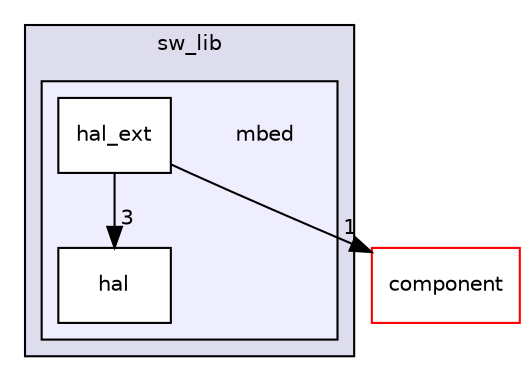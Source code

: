 digraph "mbed" {
  compound=true
  node [ fontsize="10", fontname="Helvetica"];
  edge [ labelfontsize="10", labelfontname="Helvetica"];
  subgraph clusterdir_91cf82b8388ba308ddfe17c7b1476a41 {
    graph [ bgcolor="#ddddee", pencolor="black", label="sw_lib" fontname="Helvetica", fontsize="10", URL="dir_91cf82b8388ba308ddfe17c7b1476a41.html"]
  subgraph clusterdir_d752387d37b25b2ddfb0bd02d399f93a {
    graph [ bgcolor="#eeeeff", pencolor="black", label="" URL="dir_d752387d37b25b2ddfb0bd02d399f93a.html"];
    dir_d752387d37b25b2ddfb0bd02d399f93a [shape=plaintext label="mbed"];
    dir_0ab723912218eac66c7f4e14b04376cf [shape=box label="hal" color="black" fillcolor="white" style="filled" URL="dir_0ab723912218eac66c7f4e14b04376cf.html"];
    dir_adf298d7cff763ecf28c97eaa1fb8ba3 [shape=box label="hal_ext" color="black" fillcolor="white" style="filled" URL="dir_adf298d7cff763ecf28c97eaa1fb8ba3.html"];
  }
  }
  dir_da6bad2e2c5a50fa6b6edae596f8e89f [shape=box label="component" fillcolor="white" style="filled" color="red" URL="dir_da6bad2e2c5a50fa6b6edae596f8e89f.html"];
  dir_adf298d7cff763ecf28c97eaa1fb8ba3->dir_0ab723912218eac66c7f4e14b04376cf [headlabel="3", labeldistance=1.5 headhref="dir_000009_000008.html"];
  dir_adf298d7cff763ecf28c97eaa1fb8ba3->dir_da6bad2e2c5a50fa6b6edae596f8e89f [headlabel="1", labeldistance=1.5 headhref="dir_000009_000014.html"];
}
